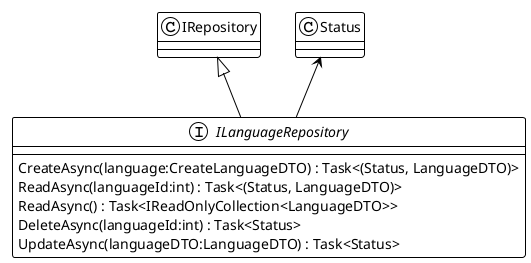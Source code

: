 @startuml
!theme plain
interface ILanguageRepository {
    CreateAsync(language:CreateLanguageDTO) : Task<(Status, LanguageDTO)>
    ReadAsync(languageId:int) : Task<(Status, LanguageDTO)>
    ReadAsync() : Task<IReadOnlyCollection<LanguageDTO>>
    DeleteAsync(languageId:int) : Task<Status>
    UpdateAsync(languageDTO:LanguageDTO) : Task<Status>
}
IRepository <|-- ILanguageRepository
Status <-- ILanguageRepository
@enduml

